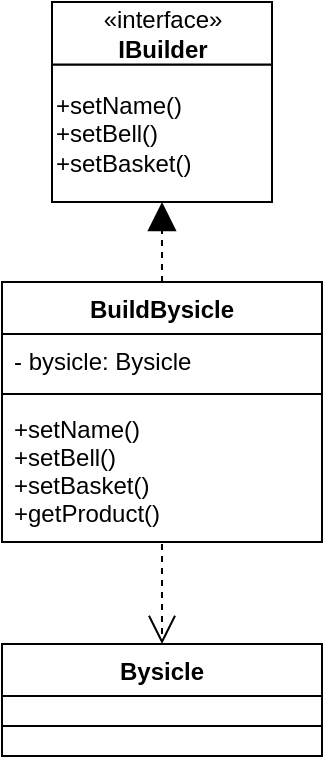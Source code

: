 <mxfile>
    <diagram id="pc3VPZVuOJfe3GBH5f1J" name="Страница 1">
        <mxGraphModel dx="791" dy="370" grid="1" gridSize="10" guides="1" tooltips="1" connect="1" arrows="1" fold="1" page="1" pageScale="1" pageWidth="827" pageHeight="1169" math="0" shadow="0">
            <root>
                <mxCell id="0"/>
                <mxCell id="1" parent="0"/>
                <mxCell id="37" value="" style="group" parent="1" vertex="1" connectable="0">
                    <mxGeometry x="150" y="50" width="110" height="100" as="geometry"/>
                </mxCell>
                <mxCell id="36" value="" style="group" parent="37" vertex="1" connectable="0">
                    <mxGeometry width="110" height="100" as="geometry"/>
                </mxCell>
                <mxCell id="35" value="+setName()&lt;br&gt;+setBell()&lt;br&gt;+setBasket()" style="whiteSpace=wrap;html=1;align=left;" parent="36" vertex="1">
                    <mxGeometry y="31.25" width="110" height="68.75" as="geometry"/>
                </mxCell>
                <mxCell id="24" value="«interface»&lt;br&gt;&lt;b&gt;IBuilder&lt;/b&gt;" style="html=1;" parent="37" vertex="1">
                    <mxGeometry width="110" height="31.25" as="geometry"/>
                </mxCell>
                <mxCell id="38" value="BuildBysicle" style="swimlane;fontStyle=1;align=center;verticalAlign=top;childLayout=stackLayout;horizontal=1;startSize=26;horizontalStack=0;resizeParent=1;resizeParentMax=0;resizeLast=0;collapsible=1;marginBottom=0;" parent="1" vertex="1">
                    <mxGeometry x="125" y="190" width="160" height="130" as="geometry">
                        <mxRectangle x="30" y="240" width="150" height="26" as="alternateBounds"/>
                    </mxGeometry>
                </mxCell>
                <mxCell id="39" value="- bysicle: Bysicle" style="text;strokeColor=none;fillColor=none;align=left;verticalAlign=top;spacingLeft=4;spacingRight=4;overflow=hidden;rotatable=0;points=[[0,0.5],[1,0.5]];portConstraint=eastwest;" parent="38" vertex="1">
                    <mxGeometry y="26" width="160" height="26" as="geometry"/>
                </mxCell>
                <mxCell id="40" value="" style="line;strokeWidth=1;fillColor=none;align=left;verticalAlign=middle;spacingTop=-1;spacingLeft=3;spacingRight=3;rotatable=0;labelPosition=right;points=[];portConstraint=eastwest;" parent="38" vertex="1">
                    <mxGeometry y="52" width="160" height="8" as="geometry"/>
                </mxCell>
                <mxCell id="41" value="+setName()&#10;+setBell()&#10;+setBasket()&#10;+getProduct()" style="text;strokeColor=none;fillColor=none;align=left;verticalAlign=top;spacingLeft=4;spacingRight=4;overflow=hidden;rotatable=0;points=[[0,0.5],[1,0.5]];portConstraint=eastwest;" parent="38" vertex="1">
                    <mxGeometry y="60" width="160" height="70" as="geometry"/>
                </mxCell>
                <mxCell id="47" value="" style="endArrow=block;dashed=1;endFill=1;endSize=12;html=1;exitX=0.5;exitY=0;exitDx=0;exitDy=0;entryX=0.5;entryY=1;entryDx=0;entryDy=0;elbow=vertical;rounded=0;" parent="1" source="38" target="35" edge="1">
                    <mxGeometry width="160" relative="1" as="geometry">
                        <mxPoint x="110" y="240" as="sourcePoint"/>
                        <mxPoint x="185" y="180" as="targetPoint"/>
                        <Array as="points"/>
                    </mxGeometry>
                </mxCell>
                <mxCell id="51" value="Bysicle" style="swimlane;fontStyle=1;align=center;verticalAlign=top;childLayout=stackLayout;horizontal=1;startSize=26;horizontalStack=0;resizeParent=1;resizeParentMax=0;resizeLast=0;collapsible=1;marginBottom=0;" parent="1" vertex="1">
                    <mxGeometry x="125" y="371" width="160" height="56" as="geometry"/>
                </mxCell>
                <mxCell id="53" value="" style="line;strokeWidth=1;fillColor=none;align=left;verticalAlign=middle;spacingTop=-1;spacingLeft=3;spacingRight=3;rotatable=0;labelPosition=right;points=[];portConstraint=eastwest;" parent="51" vertex="1">
                    <mxGeometry y="26" width="160" height="30" as="geometry"/>
                </mxCell>
                <mxCell id="57" value="" style="endArrow=open;endFill=1;endSize=12;html=1;entryX=0.5;entryY=0;entryDx=0;entryDy=0;exitX=0.5;exitY=1.014;exitDx=0;exitDy=0;exitPerimeter=0;dashed=1;" parent="1" target="51" edge="1" source="41">
                    <mxGeometry width="160" relative="1" as="geometry">
                        <mxPoint x="205" y="330" as="sourcePoint"/>
                        <mxPoint x="490" y="261" as="targetPoint"/>
                    </mxGeometry>
                </mxCell>
            </root>
        </mxGraphModel>
    </diagram>
</mxfile>